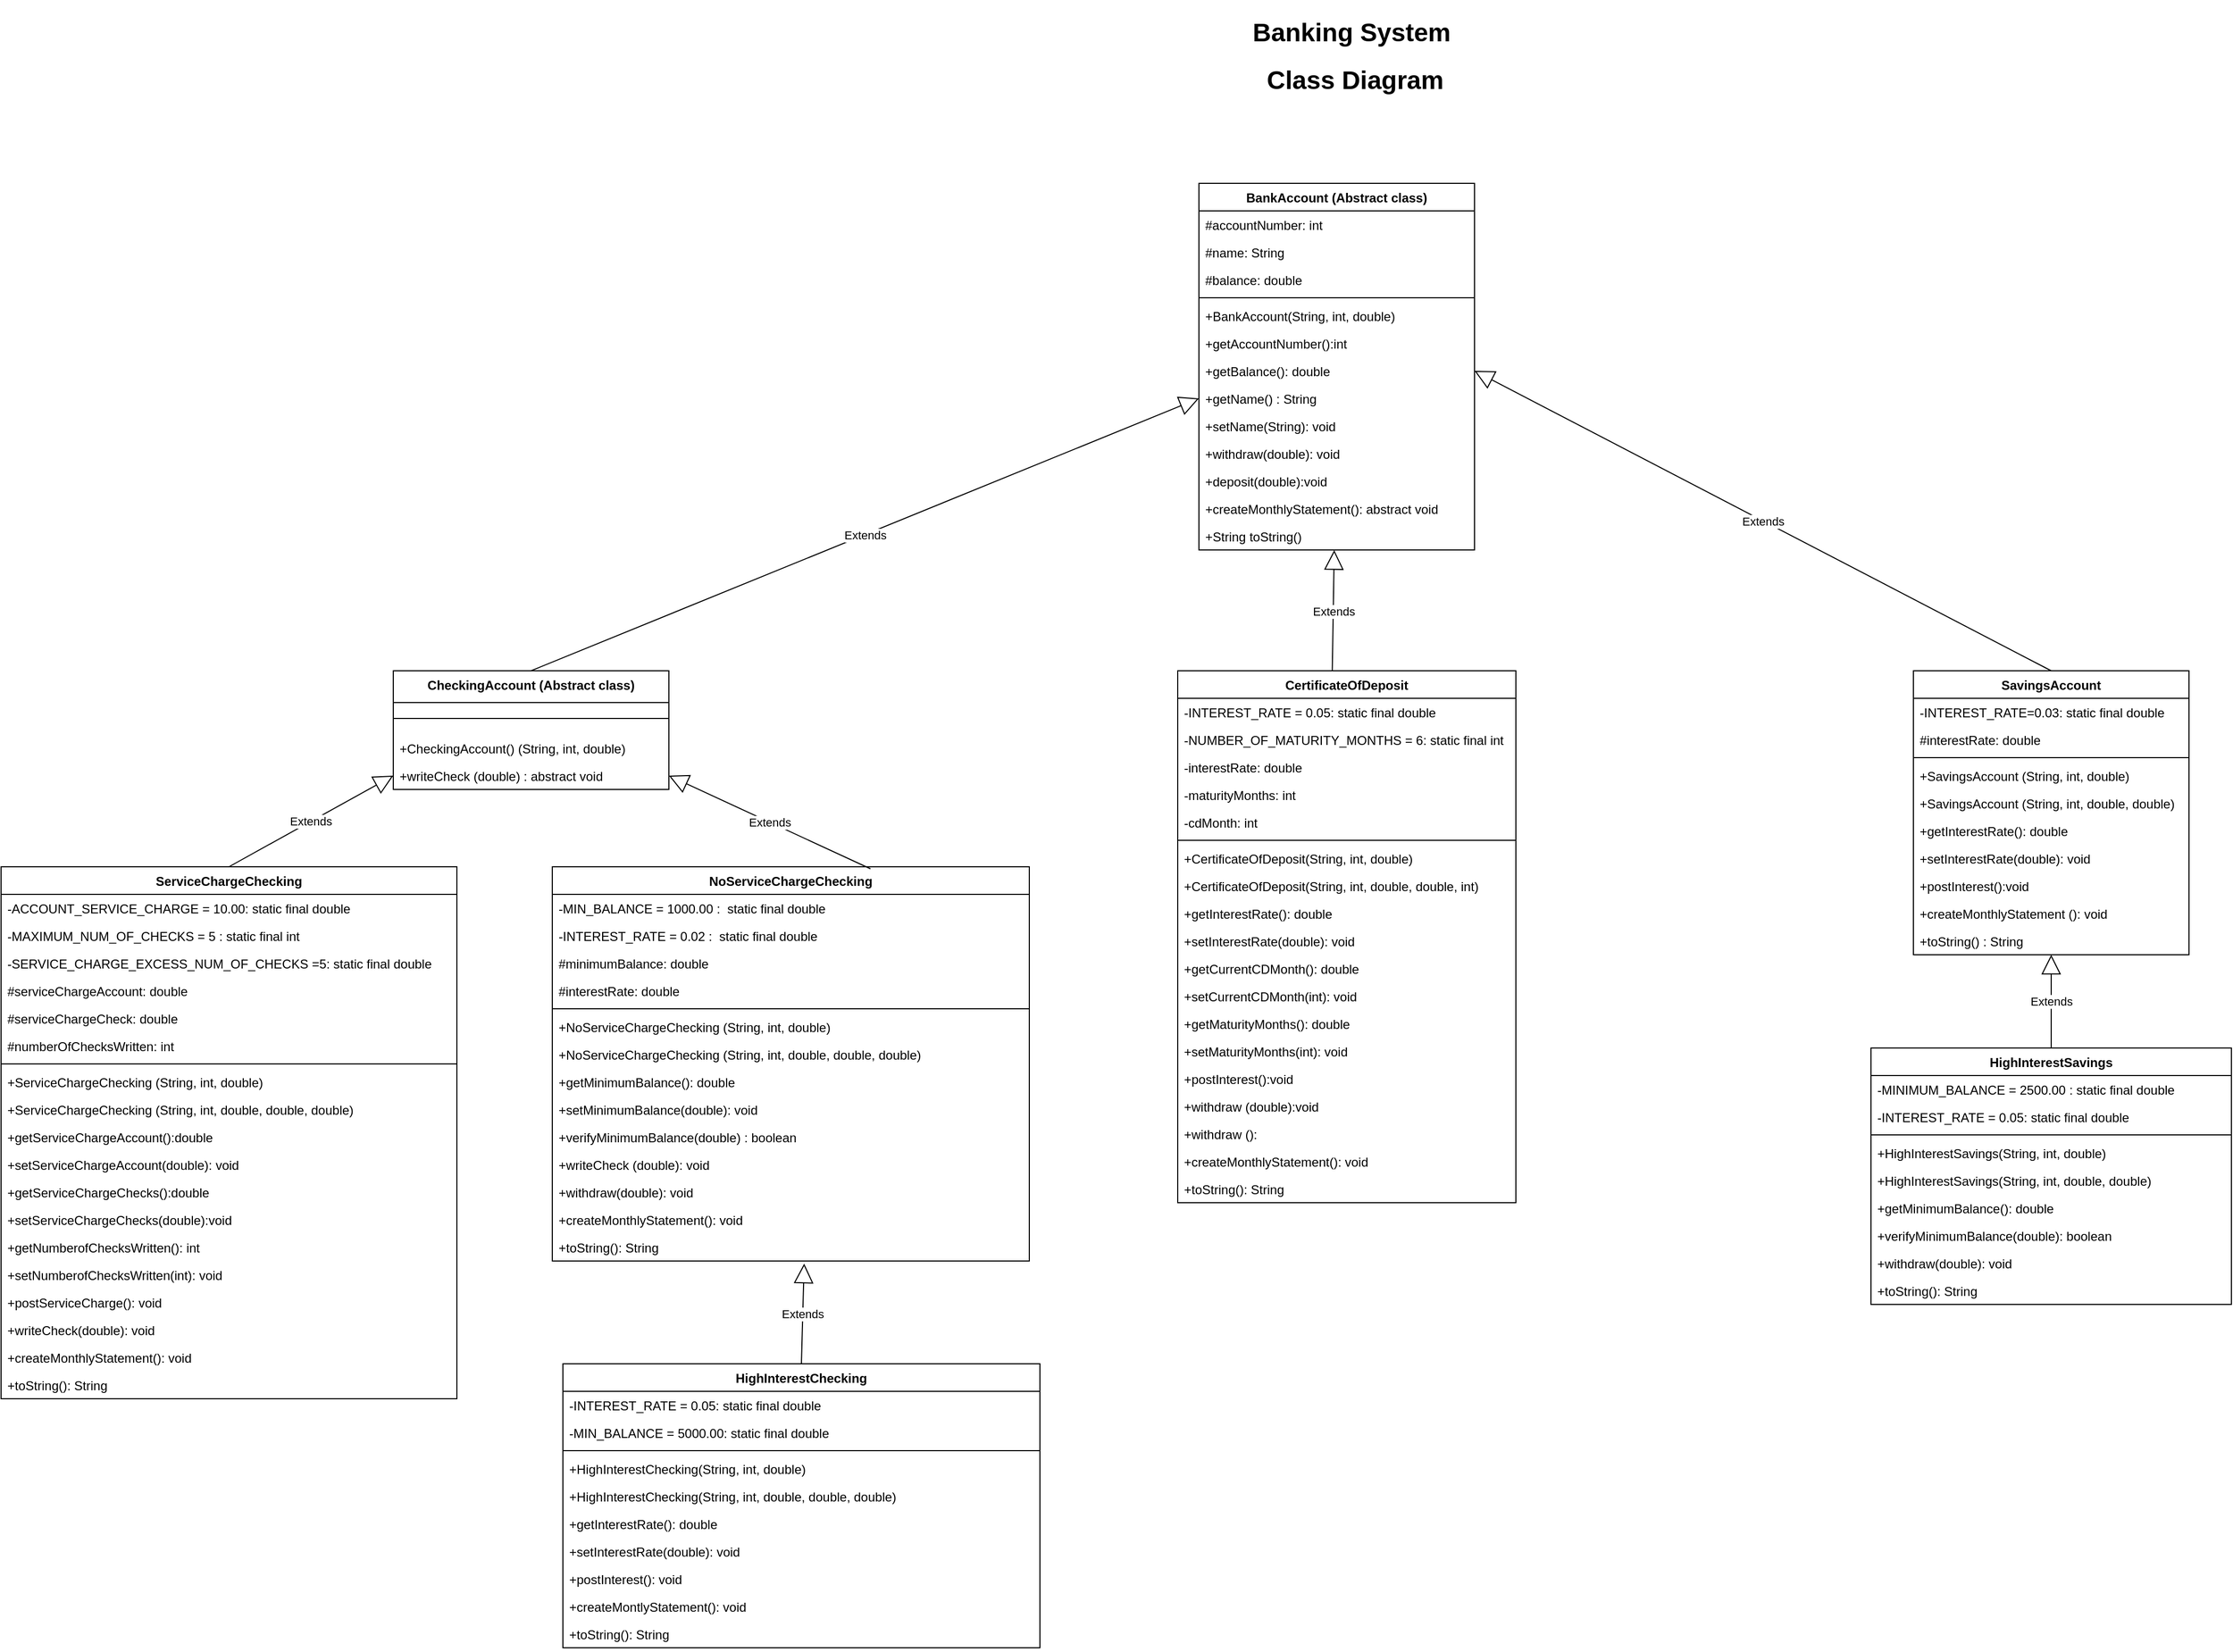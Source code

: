 <mxfile version="17.1.3" type="google"><diagram id="C5RBs43oDa-KdzZeNtuy" name="Page-1"><mxGraphModel dx="4929" dy="2224" grid="1" gridSize="10" guides="1" tooltips="1" connect="1" arrows="1" fold="1" page="1" pageScale="1" pageWidth="827" pageHeight="1169" math="0" shadow="0"><root><mxCell id="WIyWlLk6GJQsqaUBKTNV-0"/><mxCell id="WIyWlLk6GJQsqaUBKTNV-1" parent="WIyWlLk6GJQsqaUBKTNV-0"/><mxCell id="GYvK-O_ZDn1AuQb_9Aez-12" value="BankAccount (Abstract class)" style="swimlane;fontStyle=1;align=center;verticalAlign=top;childLayout=stackLayout;horizontal=1;startSize=26;horizontalStack=0;resizeParent=1;resizeParentMax=0;resizeLast=0;collapsible=1;marginBottom=0;" parent="WIyWlLk6GJQsqaUBKTNV-1" vertex="1"><mxGeometry x="-560" y="-850" width="260" height="346" as="geometry"/></mxCell><mxCell id="GYvK-O_ZDn1AuQb_9Aez-13" value="#accountNumber: int" style="text;strokeColor=none;fillColor=none;align=left;verticalAlign=top;spacingLeft=4;spacingRight=4;overflow=hidden;rotatable=0;points=[[0,0.5],[1,0.5]];portConstraint=eastwest;" parent="GYvK-O_ZDn1AuQb_9Aez-12" vertex="1"><mxGeometry y="26" width="260" height="26" as="geometry"/></mxCell><mxCell id="GYvK-O_ZDn1AuQb_9Aez-16" value="#name: String" style="text;strokeColor=none;fillColor=none;align=left;verticalAlign=top;spacingLeft=4;spacingRight=4;overflow=hidden;rotatable=0;points=[[0,0.5],[1,0.5]];portConstraint=eastwest;" parent="GYvK-O_ZDn1AuQb_9Aez-12" vertex="1"><mxGeometry y="52" width="260" height="26" as="geometry"/></mxCell><mxCell id="GYvK-O_ZDn1AuQb_9Aez-17" value="#balance: double" style="text;strokeColor=none;fillColor=none;align=left;verticalAlign=top;spacingLeft=4;spacingRight=4;overflow=hidden;rotatable=0;points=[[0,0.5],[1,0.5]];portConstraint=eastwest;" parent="GYvK-O_ZDn1AuQb_9Aez-12" vertex="1"><mxGeometry y="78" width="260" height="26" as="geometry"/></mxCell><mxCell id="GYvK-O_ZDn1AuQb_9Aez-14" value="" style="line;strokeWidth=1;fillColor=none;align=left;verticalAlign=middle;spacingTop=-1;spacingLeft=3;spacingRight=3;rotatable=0;labelPosition=right;points=[];portConstraint=eastwest;" parent="GYvK-O_ZDn1AuQb_9Aez-12" vertex="1"><mxGeometry y="104" width="260" height="8" as="geometry"/></mxCell><mxCell id="GYvK-O_ZDn1AuQb_9Aez-15" value="+BankAccount(String, int, double)" style="text;strokeColor=none;fillColor=none;align=left;verticalAlign=top;spacingLeft=4;spacingRight=4;overflow=hidden;rotatable=0;points=[[0,0.5],[1,0.5]];portConstraint=eastwest;" parent="GYvK-O_ZDn1AuQb_9Aez-12" vertex="1"><mxGeometry y="112" width="260" height="26" as="geometry"/></mxCell><mxCell id="GYvK-O_ZDn1AuQb_9Aez-18" value="+getAccountNumber():int" style="text;strokeColor=none;fillColor=none;align=left;verticalAlign=top;spacingLeft=4;spacingRight=4;overflow=hidden;rotatable=0;points=[[0,0.5],[1,0.5]];portConstraint=eastwest;" parent="GYvK-O_ZDn1AuQb_9Aez-12" vertex="1"><mxGeometry y="138" width="260" height="26" as="geometry"/></mxCell><mxCell id="GYvK-O_ZDn1AuQb_9Aez-19" value="+getBalance(): double" style="text;strokeColor=none;fillColor=none;align=left;verticalAlign=top;spacingLeft=4;spacingRight=4;overflow=hidden;rotatable=0;points=[[0,0.5],[1,0.5]];portConstraint=eastwest;" parent="GYvK-O_ZDn1AuQb_9Aez-12" vertex="1"><mxGeometry y="164" width="260" height="26" as="geometry"/></mxCell><mxCell id="GYvK-O_ZDn1AuQb_9Aez-20" value="+getName() : String" style="text;strokeColor=none;fillColor=none;align=left;verticalAlign=top;spacingLeft=4;spacingRight=4;overflow=hidden;rotatable=0;points=[[0,0.5],[1,0.5]];portConstraint=eastwest;" parent="GYvK-O_ZDn1AuQb_9Aez-12" vertex="1"><mxGeometry y="190" width="260" height="26" as="geometry"/></mxCell><mxCell id="GYvK-O_ZDn1AuQb_9Aez-21" value="+setName(String): void" style="text;strokeColor=none;fillColor=none;align=left;verticalAlign=top;spacingLeft=4;spacingRight=4;overflow=hidden;rotatable=0;points=[[0,0.5],[1,0.5]];portConstraint=eastwest;" parent="GYvK-O_ZDn1AuQb_9Aez-12" vertex="1"><mxGeometry y="216" width="260" height="26" as="geometry"/></mxCell><mxCell id="GYvK-O_ZDn1AuQb_9Aez-22" value="+withdraw(double): void    " style="text;strokeColor=none;fillColor=none;align=left;verticalAlign=top;spacingLeft=4;spacingRight=4;overflow=hidden;rotatable=0;points=[[0,0.5],[1,0.5]];portConstraint=eastwest;" parent="GYvK-O_ZDn1AuQb_9Aez-12" vertex="1"><mxGeometry y="242" width="260" height="26" as="geometry"/></mxCell><mxCell id="GYvK-O_ZDn1AuQb_9Aez-23" value="+deposit(double):void" style="text;strokeColor=none;fillColor=none;align=left;verticalAlign=top;spacingLeft=4;spacingRight=4;overflow=hidden;rotatable=0;points=[[0,0.5],[1,0.5]];portConstraint=eastwest;" parent="GYvK-O_ZDn1AuQb_9Aez-12" vertex="1"><mxGeometry y="268" width="260" height="26" as="geometry"/></mxCell><mxCell id="GYvK-O_ZDn1AuQb_9Aez-24" value="+createMonthlyStatement(): abstract void" style="text;strokeColor=none;fillColor=none;align=left;verticalAlign=top;spacingLeft=4;spacingRight=4;overflow=hidden;rotatable=0;points=[[0,0.5],[1,0.5]];portConstraint=eastwest;" parent="GYvK-O_ZDn1AuQb_9Aez-12" vertex="1"><mxGeometry y="294" width="260" height="26" as="geometry"/></mxCell><mxCell id="GYvK-O_ZDn1AuQb_9Aez-25" value="+String toString()" style="text;strokeColor=none;fillColor=none;align=left;verticalAlign=top;spacingLeft=4;spacingRight=4;overflow=hidden;rotatable=0;points=[[0,0.5],[1,0.5]];portConstraint=eastwest;" parent="GYvK-O_ZDn1AuQb_9Aez-12" vertex="1"><mxGeometry y="320" width="260" height="26" as="geometry"/></mxCell><mxCell id="GYvK-O_ZDn1AuQb_9Aez-26" value="CheckingAccount (Abstract class)" style="swimlane;fontStyle=1;align=center;verticalAlign=top;childLayout=stackLayout;horizontal=1;startSize=30;horizontalStack=0;resizeParent=1;resizeParentMax=0;resizeLast=0;collapsible=1;marginBottom=0;" parent="WIyWlLk6GJQsqaUBKTNV-1" vertex="1"><mxGeometry x="-1320" y="-390" width="260" height="112" as="geometry"/></mxCell><mxCell id="GYvK-O_ZDn1AuQb_9Aez-30" value="" style="line;strokeWidth=1;fillColor=none;align=left;verticalAlign=middle;spacingTop=-1;spacingLeft=3;spacingRight=3;rotatable=0;labelPosition=right;points=[];portConstraint=eastwest;" parent="GYvK-O_ZDn1AuQb_9Aez-26" vertex="1"><mxGeometry y="30" width="260" height="30" as="geometry"/></mxCell><mxCell id="GYvK-O_ZDn1AuQb_9Aez-31" value="+CheckingAccount() (String, int, double)" style="text;strokeColor=none;fillColor=none;align=left;verticalAlign=top;spacingLeft=4;spacingRight=4;overflow=hidden;rotatable=0;points=[[0,0.5],[1,0.5]];portConstraint=eastwest;" parent="GYvK-O_ZDn1AuQb_9Aez-26" vertex="1"><mxGeometry y="60" width="260" height="26" as="geometry"/></mxCell><mxCell id="GYvK-O_ZDn1AuQb_9Aez-32" value="+writeCheck (double) : abstract void" style="text;strokeColor=none;fillColor=none;align=left;verticalAlign=top;spacingLeft=4;spacingRight=4;overflow=hidden;rotatable=0;points=[[0,0.5],[1,0.5]];portConstraint=eastwest;" parent="GYvK-O_ZDn1AuQb_9Aez-26" vertex="1"><mxGeometry y="86" width="260" height="26" as="geometry"/></mxCell><mxCell id="GYvK-O_ZDn1AuQb_9Aez-41" value="CertificateOfDeposit" style="swimlane;fontStyle=1;align=center;verticalAlign=top;childLayout=stackLayout;horizontal=1;startSize=26;horizontalStack=0;resizeParent=1;resizeParentMax=0;resizeLast=0;collapsible=1;marginBottom=0;" parent="WIyWlLk6GJQsqaUBKTNV-1" vertex="1"><mxGeometry x="-580" y="-390" width="319" height="502" as="geometry"/></mxCell><mxCell id="GYvK-O_ZDn1AuQb_9Aez-42" value="-INTEREST_RATE = 0.05: static final double" style="text;strokeColor=none;fillColor=none;align=left;verticalAlign=top;spacingLeft=4;spacingRight=4;overflow=hidden;rotatable=0;points=[[0,0.5],[1,0.5]];portConstraint=eastwest;" parent="GYvK-O_ZDn1AuQb_9Aez-41" vertex="1"><mxGeometry y="26" width="319" height="26" as="geometry"/></mxCell><mxCell id="GYvK-O_ZDn1AuQb_9Aez-43" value="-NUMBER_OF_MATURITY_MONTHS = 6: static final int" style="text;strokeColor=none;fillColor=none;align=left;verticalAlign=top;spacingLeft=4;spacingRight=4;overflow=hidden;rotatable=0;points=[[0,0.5],[1,0.5]];portConstraint=eastwest;" parent="GYvK-O_ZDn1AuQb_9Aez-41" vertex="1"><mxGeometry y="52" width="319" height="26" as="geometry"/></mxCell><mxCell id="GYvK-O_ZDn1AuQb_9Aez-44" value="-interestRate: double" style="text;strokeColor=none;fillColor=none;align=left;verticalAlign=top;spacingLeft=4;spacingRight=4;overflow=hidden;rotatable=0;points=[[0,0.5],[1,0.5]];portConstraint=eastwest;" parent="GYvK-O_ZDn1AuQb_9Aez-41" vertex="1"><mxGeometry y="78" width="319" height="26" as="geometry"/></mxCell><mxCell id="GYvK-O_ZDn1AuQb_9Aez-141" value="-maturityMonths: int" style="text;strokeColor=none;fillColor=none;align=left;verticalAlign=top;spacingLeft=4;spacingRight=4;overflow=hidden;rotatable=0;points=[[0,0.5],[1,0.5]];portConstraint=eastwest;" parent="GYvK-O_ZDn1AuQb_9Aez-41" vertex="1"><mxGeometry y="104" width="319" height="26" as="geometry"/></mxCell><mxCell id="GYvK-O_ZDn1AuQb_9Aez-142" value="-cdMonth: int" style="text;strokeColor=none;fillColor=none;align=left;verticalAlign=top;spacingLeft=4;spacingRight=4;overflow=hidden;rotatable=0;points=[[0,0.5],[1,0.5]];portConstraint=eastwest;" parent="GYvK-O_ZDn1AuQb_9Aez-41" vertex="1"><mxGeometry y="130" width="319" height="26" as="geometry"/></mxCell><mxCell id="GYvK-O_ZDn1AuQb_9Aez-45" value="" style="line;strokeWidth=1;fillColor=none;align=left;verticalAlign=middle;spacingTop=-1;spacingLeft=3;spacingRight=3;rotatable=0;labelPosition=right;points=[];portConstraint=eastwest;" parent="GYvK-O_ZDn1AuQb_9Aez-41" vertex="1"><mxGeometry y="156" width="319" height="8" as="geometry"/></mxCell><mxCell id="GYvK-O_ZDn1AuQb_9Aez-46" value="+CertificateOfDeposit(String, int, double)" style="text;strokeColor=none;fillColor=none;align=left;verticalAlign=top;spacingLeft=4;spacingRight=4;overflow=hidden;rotatable=0;points=[[0,0.5],[1,0.5]];portConstraint=eastwest;" parent="GYvK-O_ZDn1AuQb_9Aez-41" vertex="1"><mxGeometry y="164" width="319" height="26" as="geometry"/></mxCell><mxCell id="GYvK-O_ZDn1AuQb_9Aez-143" value="+CertificateOfDeposit(String, int, double, double, int)" style="text;strokeColor=none;fillColor=none;align=left;verticalAlign=top;spacingLeft=4;spacingRight=4;overflow=hidden;rotatable=0;points=[[0,0.5],[1,0.5]];portConstraint=eastwest;" parent="GYvK-O_ZDn1AuQb_9Aez-41" vertex="1"><mxGeometry y="190" width="319" height="26" as="geometry"/></mxCell><mxCell id="GYvK-O_ZDn1AuQb_9Aez-47" value="+getInterestRate(): double" style="text;strokeColor=none;fillColor=none;align=left;verticalAlign=top;spacingLeft=4;spacingRight=4;overflow=hidden;rotatable=0;points=[[0,0.5],[1,0.5]];portConstraint=eastwest;" parent="GYvK-O_ZDn1AuQb_9Aez-41" vertex="1"><mxGeometry y="216" width="319" height="26" as="geometry"/></mxCell><mxCell id="GYvK-O_ZDn1AuQb_9Aez-48" value="+setInterestRate(double): void" style="text;strokeColor=none;fillColor=none;align=left;verticalAlign=top;spacingLeft=4;spacingRight=4;overflow=hidden;rotatable=0;points=[[0,0.5],[1,0.5]];portConstraint=eastwest;" parent="GYvK-O_ZDn1AuQb_9Aez-41" vertex="1"><mxGeometry y="242" width="319" height="26" as="geometry"/></mxCell><mxCell id="GYvK-O_ZDn1AuQb_9Aez-49" value="+getCurrentCDMonth(): double" style="text;strokeColor=none;fillColor=none;align=left;verticalAlign=top;spacingLeft=4;spacingRight=4;overflow=hidden;rotatable=0;points=[[0,0.5],[1,0.5]];portConstraint=eastwest;" parent="GYvK-O_ZDn1AuQb_9Aez-41" vertex="1"><mxGeometry y="268" width="319" height="26" as="geometry"/></mxCell><mxCell id="GYvK-O_ZDn1AuQb_9Aez-50" value="+setCurrentCDMonth(int): void" style="text;strokeColor=none;fillColor=none;align=left;verticalAlign=top;spacingLeft=4;spacingRight=4;overflow=hidden;rotatable=0;points=[[0,0.5],[1,0.5]];portConstraint=eastwest;" parent="GYvK-O_ZDn1AuQb_9Aez-41" vertex="1"><mxGeometry y="294" width="319" height="26" as="geometry"/></mxCell><mxCell id="GYvK-O_ZDn1AuQb_9Aez-51" value="+getMaturityMonths(): double" style="text;strokeColor=none;fillColor=none;align=left;verticalAlign=top;spacingLeft=4;spacingRight=4;overflow=hidden;rotatable=0;points=[[0,0.5],[1,0.5]];portConstraint=eastwest;" parent="GYvK-O_ZDn1AuQb_9Aez-41" vertex="1"><mxGeometry y="320" width="319" height="26" as="geometry"/></mxCell><mxCell id="GYvK-O_ZDn1AuQb_9Aez-52" value="+setMaturityMonths(int): void" style="text;strokeColor=none;fillColor=none;align=left;verticalAlign=top;spacingLeft=4;spacingRight=4;overflow=hidden;rotatable=0;points=[[0,0.5],[1,0.5]];portConstraint=eastwest;" parent="GYvK-O_ZDn1AuQb_9Aez-41" vertex="1"><mxGeometry y="346" width="319" height="26" as="geometry"/></mxCell><mxCell id="GYvK-O_ZDn1AuQb_9Aez-53" value="+postInterest():void" style="text;strokeColor=none;fillColor=none;align=left;verticalAlign=top;spacingLeft=4;spacingRight=4;overflow=hidden;rotatable=0;points=[[0,0.5],[1,0.5]];portConstraint=eastwest;" parent="GYvK-O_ZDn1AuQb_9Aez-41" vertex="1"><mxGeometry y="372" width="319" height="26" as="geometry"/></mxCell><mxCell id="GYvK-O_ZDn1AuQb_9Aez-54" value="+withdraw (double):void" style="text;strokeColor=none;fillColor=none;align=left;verticalAlign=top;spacingLeft=4;spacingRight=4;overflow=hidden;rotatable=0;points=[[0,0.5],[1,0.5]];portConstraint=eastwest;" parent="GYvK-O_ZDn1AuQb_9Aez-41" vertex="1"><mxGeometry y="398" width="319" height="26" as="geometry"/></mxCell><mxCell id="GYvK-O_ZDn1AuQb_9Aez-144" value="+withdraw ():    " style="text;strokeColor=none;fillColor=none;align=left;verticalAlign=top;spacingLeft=4;spacingRight=4;overflow=hidden;rotatable=0;points=[[0,0.5],[1,0.5]];portConstraint=eastwest;" parent="GYvK-O_ZDn1AuQb_9Aez-41" vertex="1"><mxGeometry y="424" width="319" height="26" as="geometry"/></mxCell><mxCell id="GYvK-O_ZDn1AuQb_9Aez-145" value="+createMonthlyStatement(): void" style="text;strokeColor=none;fillColor=none;align=left;verticalAlign=top;spacingLeft=4;spacingRight=4;overflow=hidden;rotatable=0;points=[[0,0.5],[1,0.5]];portConstraint=eastwest;" parent="GYvK-O_ZDn1AuQb_9Aez-41" vertex="1"><mxGeometry y="450" width="319" height="26" as="geometry"/></mxCell><mxCell id="GYvK-O_ZDn1AuQb_9Aez-146" value="+toString(): String" style="text;strokeColor=none;fillColor=none;align=left;verticalAlign=top;spacingLeft=4;spacingRight=4;overflow=hidden;rotatable=0;points=[[0,0.5],[1,0.5]];portConstraint=eastwest;" parent="GYvK-O_ZDn1AuQb_9Aez-41" vertex="1"><mxGeometry y="476" width="319" height="26" as="geometry"/></mxCell><mxCell id="GYvK-O_ZDn1AuQb_9Aez-57" value="SavingsAccount" style="swimlane;fontStyle=1;align=center;verticalAlign=top;childLayout=stackLayout;horizontal=1;startSize=26;horizontalStack=0;resizeParent=1;resizeParentMax=0;resizeLast=0;collapsible=1;marginBottom=0;" parent="WIyWlLk6GJQsqaUBKTNV-1" vertex="1"><mxGeometry x="114" y="-390" width="260" height="268" as="geometry"/></mxCell><mxCell id="GYvK-O_ZDn1AuQb_9Aez-58" value="-INTEREST_RATE=0.03: static final double" style="text;strokeColor=none;fillColor=none;align=left;verticalAlign=top;spacingLeft=4;spacingRight=4;overflow=hidden;rotatable=0;points=[[0,0.5],[1,0.5]];portConstraint=eastwest;" parent="GYvK-O_ZDn1AuQb_9Aez-57" vertex="1"><mxGeometry y="26" width="260" height="26" as="geometry"/></mxCell><mxCell id="GYvK-O_ZDn1AuQb_9Aez-59" value="#interestRate: double" style="text;strokeColor=none;fillColor=none;align=left;verticalAlign=top;spacingLeft=4;spacingRight=4;overflow=hidden;rotatable=0;points=[[0,0.5],[1,0.5]];portConstraint=eastwest;" parent="GYvK-O_ZDn1AuQb_9Aez-57" vertex="1"><mxGeometry y="52" width="260" height="26" as="geometry"/></mxCell><mxCell id="GYvK-O_ZDn1AuQb_9Aez-61" value="" style="line;strokeWidth=1;fillColor=none;align=left;verticalAlign=middle;spacingTop=-1;spacingLeft=3;spacingRight=3;rotatable=0;labelPosition=right;points=[];portConstraint=eastwest;" parent="GYvK-O_ZDn1AuQb_9Aez-57" vertex="1"><mxGeometry y="78" width="260" height="8" as="geometry"/></mxCell><mxCell id="GYvK-O_ZDn1AuQb_9Aez-62" value="+SavingsAccount (String, int, double)" style="text;strokeColor=none;fillColor=none;align=left;verticalAlign=top;spacingLeft=4;spacingRight=4;overflow=hidden;rotatable=0;points=[[0,0.5],[1,0.5]];portConstraint=eastwest;" parent="GYvK-O_ZDn1AuQb_9Aez-57" vertex="1"><mxGeometry y="86" width="260" height="26" as="geometry"/></mxCell><mxCell id="GYvK-O_ZDn1AuQb_9Aez-130" value="+SavingsAccount (String, int, double, double)" style="text;strokeColor=none;fillColor=none;align=left;verticalAlign=top;spacingLeft=4;spacingRight=4;overflow=hidden;rotatable=0;points=[[0,0.5],[1,0.5]];portConstraint=eastwest;" parent="GYvK-O_ZDn1AuQb_9Aez-57" vertex="1"><mxGeometry y="112" width="260" height="26" as="geometry"/></mxCell><mxCell id="GYvK-O_ZDn1AuQb_9Aez-63" value="+getInterestRate(): double" style="text;strokeColor=none;fillColor=none;align=left;verticalAlign=top;spacingLeft=4;spacingRight=4;overflow=hidden;rotatable=0;points=[[0,0.5],[1,0.5]];portConstraint=eastwest;" parent="GYvK-O_ZDn1AuQb_9Aez-57" vertex="1"><mxGeometry y="138" width="260" height="26" as="geometry"/></mxCell><mxCell id="GYvK-O_ZDn1AuQb_9Aez-64" value="+setInterestRate(double): void" style="text;strokeColor=none;fillColor=none;align=left;verticalAlign=top;spacingLeft=4;spacingRight=4;overflow=hidden;rotatable=0;points=[[0,0.5],[1,0.5]];portConstraint=eastwest;" parent="GYvK-O_ZDn1AuQb_9Aez-57" vertex="1"><mxGeometry y="164" width="260" height="26" as="geometry"/></mxCell><mxCell id="GYvK-O_ZDn1AuQb_9Aez-65" value="+postInterest():void" style="text;strokeColor=none;fillColor=none;align=left;verticalAlign=top;spacingLeft=4;spacingRight=4;overflow=hidden;rotatable=0;points=[[0,0.5],[1,0.5]];portConstraint=eastwest;" parent="GYvK-O_ZDn1AuQb_9Aez-57" vertex="1"><mxGeometry y="190" width="260" height="26" as="geometry"/></mxCell><mxCell id="GYvK-O_ZDn1AuQb_9Aez-66" value="+createMonthlyStatement (): void" style="text;strokeColor=none;fillColor=none;align=left;verticalAlign=top;spacingLeft=4;spacingRight=4;overflow=hidden;rotatable=0;points=[[0,0.5],[1,0.5]];portConstraint=eastwest;" parent="GYvK-O_ZDn1AuQb_9Aez-57" vertex="1"><mxGeometry y="216" width="260" height="26" as="geometry"/></mxCell><mxCell id="GYvK-O_ZDn1AuQb_9Aez-67" value="+toString() : String" style="text;strokeColor=none;fillColor=none;align=left;verticalAlign=top;spacingLeft=4;spacingRight=4;overflow=hidden;rotatable=0;points=[[0,0.5],[1,0.5]];portConstraint=eastwest;" parent="GYvK-O_ZDn1AuQb_9Aez-57" vertex="1"><mxGeometry y="242" width="260" height="26" as="geometry"/></mxCell><mxCell id="GYvK-O_ZDn1AuQb_9Aez-73" value="ServiceChargeChecking" style="swimlane;fontStyle=1;align=center;verticalAlign=top;childLayout=stackLayout;horizontal=1;startSize=26;horizontalStack=0;resizeParent=1;resizeParentMax=0;resizeLast=0;collapsible=1;marginBottom=0;" parent="WIyWlLk6GJQsqaUBKTNV-1" vertex="1"><mxGeometry x="-1690" y="-205" width="430" height="502" as="geometry"/></mxCell><mxCell id="GYvK-O_ZDn1AuQb_9Aez-74" value="-ACCOUNT_SERVICE_CHARGE = 10.00: static final double" style="text;strokeColor=none;fillColor=none;align=left;verticalAlign=top;spacingLeft=4;spacingRight=4;overflow=hidden;rotatable=0;points=[[0,0.5],[1,0.5]];portConstraint=eastwest;" parent="GYvK-O_ZDn1AuQb_9Aez-73" vertex="1"><mxGeometry y="26" width="430" height="26" as="geometry"/></mxCell><mxCell id="GYvK-O_ZDn1AuQb_9Aez-77" value="-MAXIMUM_NUM_OF_CHECKS = 5 : static final int" style="text;strokeColor=none;fillColor=none;align=left;verticalAlign=top;spacingLeft=4;spacingRight=4;overflow=hidden;rotatable=0;points=[[0,0.5],[1,0.5]];portConstraint=eastwest;" parent="GYvK-O_ZDn1AuQb_9Aez-73" vertex="1"><mxGeometry y="52" width="430" height="26" as="geometry"/></mxCell><mxCell id="GYvK-O_ZDn1AuQb_9Aez-78" value="-SERVICE_CHARGE_EXCESS_NUM_OF_CHECKS =5: static final double" style="text;strokeColor=none;fillColor=none;align=left;verticalAlign=top;spacingLeft=4;spacingRight=4;overflow=hidden;rotatable=0;points=[[0,0.5],[1,0.5]];portConstraint=eastwest;" parent="GYvK-O_ZDn1AuQb_9Aez-73" vertex="1"><mxGeometry y="78" width="430" height="26" as="geometry"/></mxCell><mxCell id="GYvK-O_ZDn1AuQb_9Aez-79" value="#serviceChargeAccount: double" style="text;strokeColor=none;fillColor=none;align=left;verticalAlign=top;spacingLeft=4;spacingRight=4;overflow=hidden;rotatable=0;points=[[0,0.5],[1,0.5]];portConstraint=eastwest;" parent="GYvK-O_ZDn1AuQb_9Aez-73" vertex="1"><mxGeometry y="104" width="430" height="26" as="geometry"/></mxCell><mxCell id="GYvK-O_ZDn1AuQb_9Aez-80" value="#serviceChargeCheck: double" style="text;strokeColor=none;fillColor=none;align=left;verticalAlign=top;spacingLeft=4;spacingRight=4;overflow=hidden;rotatable=0;points=[[0,0.5],[1,0.5]];portConstraint=eastwest;" parent="GYvK-O_ZDn1AuQb_9Aez-73" vertex="1"><mxGeometry y="130" width="430" height="26" as="geometry"/></mxCell><mxCell id="GYvK-O_ZDn1AuQb_9Aez-81" value="#numberOfChecksWritten: int" style="text;strokeColor=none;fillColor=none;align=left;verticalAlign=top;spacingLeft=4;spacingRight=4;overflow=hidden;rotatable=0;points=[[0,0.5],[1,0.5]];portConstraint=eastwest;" parent="GYvK-O_ZDn1AuQb_9Aez-73" vertex="1"><mxGeometry y="156" width="430" height="26" as="geometry"/></mxCell><mxCell id="GYvK-O_ZDn1AuQb_9Aez-75" value="" style="line;strokeWidth=1;fillColor=none;align=left;verticalAlign=middle;spacingTop=-1;spacingLeft=3;spacingRight=3;rotatable=0;labelPosition=right;points=[];portConstraint=eastwest;" parent="GYvK-O_ZDn1AuQb_9Aez-73" vertex="1"><mxGeometry y="182" width="430" height="8" as="geometry"/></mxCell><mxCell id="GYvK-O_ZDn1AuQb_9Aez-76" value="+ServiceChargeChecking (String, int, double)" style="text;strokeColor=none;fillColor=none;align=left;verticalAlign=top;spacingLeft=4;spacingRight=4;overflow=hidden;rotatable=0;points=[[0,0.5],[1,0.5]];portConstraint=eastwest;" parent="GYvK-O_ZDn1AuQb_9Aez-73" vertex="1"><mxGeometry y="190" width="430" height="26" as="geometry"/></mxCell><mxCell id="GYvK-O_ZDn1AuQb_9Aez-83" value="+ServiceChargeChecking (String, int, double, double, double)" style="text;strokeColor=none;fillColor=none;align=left;verticalAlign=top;spacingLeft=4;spacingRight=4;overflow=hidden;rotatable=0;points=[[0,0.5],[1,0.5]];portConstraint=eastwest;" parent="GYvK-O_ZDn1AuQb_9Aez-73" vertex="1"><mxGeometry y="216" width="430" height="26" as="geometry"/></mxCell><mxCell id="GYvK-O_ZDn1AuQb_9Aez-84" value="+getServiceChargeAccount():double" style="text;strokeColor=none;fillColor=none;align=left;verticalAlign=top;spacingLeft=4;spacingRight=4;overflow=hidden;rotatable=0;points=[[0,0.5],[1,0.5]];portConstraint=eastwest;" parent="GYvK-O_ZDn1AuQb_9Aez-73" vertex="1"><mxGeometry y="242" width="430" height="26" as="geometry"/></mxCell><mxCell id="GYvK-O_ZDn1AuQb_9Aez-85" value="+setServiceChargeAccount(double): void" style="text;strokeColor=none;fillColor=none;align=left;verticalAlign=top;spacingLeft=4;spacingRight=4;overflow=hidden;rotatable=0;points=[[0,0.5],[1,0.5]];portConstraint=eastwest;" parent="GYvK-O_ZDn1AuQb_9Aez-73" vertex="1"><mxGeometry y="268" width="430" height="26" as="geometry"/></mxCell><mxCell id="GYvK-O_ZDn1AuQb_9Aez-86" value="+getServiceChargeChecks():double" style="text;strokeColor=none;fillColor=none;align=left;verticalAlign=top;spacingLeft=4;spacingRight=4;overflow=hidden;rotatable=0;points=[[0,0.5],[1,0.5]];portConstraint=eastwest;" parent="GYvK-O_ZDn1AuQb_9Aez-73" vertex="1"><mxGeometry y="294" width="430" height="26" as="geometry"/></mxCell><mxCell id="GYvK-O_ZDn1AuQb_9Aez-87" value="+setServiceChargeChecks(double):void" style="text;strokeColor=none;fillColor=none;align=left;verticalAlign=top;spacingLeft=4;spacingRight=4;overflow=hidden;rotatable=0;points=[[0,0.5],[1,0.5]];portConstraint=eastwest;" parent="GYvK-O_ZDn1AuQb_9Aez-73" vertex="1"><mxGeometry y="320" width="430" height="26" as="geometry"/></mxCell><mxCell id="GYvK-O_ZDn1AuQb_9Aez-88" value="+getNumberofChecksWritten(): int" style="text;strokeColor=none;fillColor=none;align=left;verticalAlign=top;spacingLeft=4;spacingRight=4;overflow=hidden;rotatable=0;points=[[0,0.5],[1,0.5]];portConstraint=eastwest;" parent="GYvK-O_ZDn1AuQb_9Aez-73" vertex="1"><mxGeometry y="346" width="430" height="26" as="geometry"/></mxCell><mxCell id="GYvK-O_ZDn1AuQb_9Aez-89" value="+setNumberofChecksWritten(int): void " style="text;strokeColor=none;fillColor=none;align=left;verticalAlign=top;spacingLeft=4;spacingRight=4;overflow=hidden;rotatable=0;points=[[0,0.5],[1,0.5]];portConstraint=eastwest;" parent="GYvK-O_ZDn1AuQb_9Aez-73" vertex="1"><mxGeometry y="372" width="430" height="26" as="geometry"/></mxCell><mxCell id="GYvK-O_ZDn1AuQb_9Aez-90" value="+postServiceCharge(): void" style="text;strokeColor=none;fillColor=none;align=left;verticalAlign=top;spacingLeft=4;spacingRight=4;overflow=hidden;rotatable=0;points=[[0,0.5],[1,0.5]];portConstraint=eastwest;" parent="GYvK-O_ZDn1AuQb_9Aez-73" vertex="1"><mxGeometry y="398" width="430" height="26" as="geometry"/></mxCell><mxCell id="GYvK-O_ZDn1AuQb_9Aez-91" value="+writeCheck(double): void" style="text;strokeColor=none;fillColor=none;align=left;verticalAlign=top;spacingLeft=4;spacingRight=4;overflow=hidden;rotatable=0;points=[[0,0.5],[1,0.5]];portConstraint=eastwest;" parent="GYvK-O_ZDn1AuQb_9Aez-73" vertex="1"><mxGeometry y="424" width="430" height="26" as="geometry"/></mxCell><mxCell id="GYvK-O_ZDn1AuQb_9Aez-92" value="+createMonthlyStatement(): void" style="text;strokeColor=none;fillColor=none;align=left;verticalAlign=top;spacingLeft=4;spacingRight=4;overflow=hidden;rotatable=0;points=[[0,0.5],[1,0.5]];portConstraint=eastwest;" parent="GYvK-O_ZDn1AuQb_9Aez-73" vertex="1"><mxGeometry y="450" width="430" height="26" as="geometry"/></mxCell><mxCell id="GYvK-O_ZDn1AuQb_9Aez-93" value="+toString(): String" style="text;strokeColor=none;fillColor=none;align=left;verticalAlign=top;spacingLeft=4;spacingRight=4;overflow=hidden;rotatable=0;points=[[0,0.5],[1,0.5]];portConstraint=eastwest;" parent="GYvK-O_ZDn1AuQb_9Aez-73" vertex="1"><mxGeometry y="476" width="430" height="26" as="geometry"/></mxCell><mxCell id="GYvK-O_ZDn1AuQb_9Aez-94" value="NoServiceChargeChecking" style="swimlane;fontStyle=1;align=center;verticalAlign=top;childLayout=stackLayout;horizontal=1;startSize=26;horizontalStack=0;resizeParent=1;resizeParentMax=0;resizeLast=0;collapsible=1;marginBottom=0;" parent="WIyWlLk6GJQsqaUBKTNV-1" vertex="1"><mxGeometry x="-1170" y="-205" width="450" height="372" as="geometry"/></mxCell><mxCell id="GYvK-O_ZDn1AuQb_9Aez-95" value="-MIN_BALANCE = 1000.00 :  static final double" style="text;strokeColor=none;fillColor=none;align=left;verticalAlign=top;spacingLeft=4;spacingRight=4;overflow=hidden;rotatable=0;points=[[0,0.5],[1,0.5]];portConstraint=eastwest;" parent="GYvK-O_ZDn1AuQb_9Aez-94" vertex="1"><mxGeometry y="26" width="450" height="26" as="geometry"/></mxCell><mxCell id="GYvK-O_ZDn1AuQb_9Aez-99" value="-INTEREST_RATE = 0.02 :  static final double" style="text;strokeColor=none;fillColor=none;align=left;verticalAlign=top;spacingLeft=4;spacingRight=4;overflow=hidden;rotatable=0;points=[[0,0.5],[1,0.5]];portConstraint=eastwest;" parent="GYvK-O_ZDn1AuQb_9Aez-94" vertex="1"><mxGeometry y="52" width="450" height="26" as="geometry"/></mxCell><mxCell id="GYvK-O_ZDn1AuQb_9Aez-100" value="#minimumBalance: double" style="text;strokeColor=none;fillColor=none;align=left;verticalAlign=top;spacingLeft=4;spacingRight=4;overflow=hidden;rotatable=0;points=[[0,0.5],[1,0.5]];portConstraint=eastwest;" parent="GYvK-O_ZDn1AuQb_9Aez-94" vertex="1"><mxGeometry y="78" width="450" height="26" as="geometry"/></mxCell><mxCell id="GYvK-O_ZDn1AuQb_9Aez-101" value="#interestRate: double" style="text;strokeColor=none;fillColor=none;align=left;verticalAlign=top;spacingLeft=4;spacingRight=4;overflow=hidden;rotatable=0;points=[[0,0.5],[1,0.5]];portConstraint=eastwest;" parent="GYvK-O_ZDn1AuQb_9Aez-94" vertex="1"><mxGeometry y="104" width="450" height="26" as="geometry"/></mxCell><mxCell id="GYvK-O_ZDn1AuQb_9Aez-96" value="" style="line;strokeWidth=1;fillColor=none;align=left;verticalAlign=middle;spacingTop=-1;spacingLeft=3;spacingRight=3;rotatable=0;labelPosition=right;points=[];portConstraint=eastwest;" parent="GYvK-O_ZDn1AuQb_9Aez-94" vertex="1"><mxGeometry y="130" width="450" height="8" as="geometry"/></mxCell><mxCell id="GYvK-O_ZDn1AuQb_9Aez-97" value="+NoServiceChargeChecking (String, int, double)" style="text;strokeColor=none;fillColor=none;align=left;verticalAlign=top;spacingLeft=4;spacingRight=4;overflow=hidden;rotatable=0;points=[[0,0.5],[1,0.5]];portConstraint=eastwest;" parent="GYvK-O_ZDn1AuQb_9Aez-94" vertex="1"><mxGeometry y="138" width="450" height="26" as="geometry"/></mxCell><mxCell id="GYvK-O_ZDn1AuQb_9Aez-102" value="+NoServiceChargeChecking (String, int, double, double, double)" style="text;strokeColor=none;fillColor=none;align=left;verticalAlign=top;spacingLeft=4;spacingRight=4;overflow=hidden;rotatable=0;points=[[0,0.5],[1,0.5]];portConstraint=eastwest;" parent="GYvK-O_ZDn1AuQb_9Aez-94" vertex="1"><mxGeometry y="164" width="450" height="26" as="geometry"/></mxCell><mxCell id="GYvK-O_ZDn1AuQb_9Aez-103" value="+getMinimumBalance(): double" style="text;strokeColor=none;fillColor=none;align=left;verticalAlign=top;spacingLeft=4;spacingRight=4;overflow=hidden;rotatable=0;points=[[0,0.5],[1,0.5]];portConstraint=eastwest;" parent="GYvK-O_ZDn1AuQb_9Aez-94" vertex="1"><mxGeometry y="190" width="450" height="26" as="geometry"/></mxCell><mxCell id="GYvK-O_ZDn1AuQb_9Aez-104" value="+setMinimumBalance(double): void" style="text;strokeColor=none;fillColor=none;align=left;verticalAlign=top;spacingLeft=4;spacingRight=4;overflow=hidden;rotatable=0;points=[[0,0.5],[1,0.5]];portConstraint=eastwest;" parent="GYvK-O_ZDn1AuQb_9Aez-94" vertex="1"><mxGeometry y="216" width="450" height="26" as="geometry"/></mxCell><mxCell id="GYvK-O_ZDn1AuQb_9Aez-105" value="+verifyMinimumBalance(double) : boolean" style="text;strokeColor=none;fillColor=none;align=left;verticalAlign=top;spacingLeft=4;spacingRight=4;overflow=hidden;rotatable=0;points=[[0,0.5],[1,0.5]];portConstraint=eastwest;" parent="GYvK-O_ZDn1AuQb_9Aez-94" vertex="1"><mxGeometry y="242" width="450" height="26" as="geometry"/></mxCell><mxCell id="GYvK-O_ZDn1AuQb_9Aez-106" value="+writeCheck (double): void" style="text;strokeColor=none;fillColor=none;align=left;verticalAlign=top;spacingLeft=4;spacingRight=4;overflow=hidden;rotatable=0;points=[[0,0.5],[1,0.5]];portConstraint=eastwest;" parent="GYvK-O_ZDn1AuQb_9Aez-94" vertex="1"><mxGeometry y="268" width="450" height="26" as="geometry"/></mxCell><mxCell id="GYvK-O_ZDn1AuQb_9Aez-107" value="+withdraw(double): void" style="text;strokeColor=none;fillColor=none;align=left;verticalAlign=top;spacingLeft=4;spacingRight=4;overflow=hidden;rotatable=0;points=[[0,0.5],[1,0.5]];portConstraint=eastwest;" parent="GYvK-O_ZDn1AuQb_9Aez-94" vertex="1"><mxGeometry y="294" width="450" height="26" as="geometry"/></mxCell><mxCell id="GYvK-O_ZDn1AuQb_9Aez-108" value="+createMonthlyStatement(): void" style="text;strokeColor=none;fillColor=none;align=left;verticalAlign=top;spacingLeft=4;spacingRight=4;overflow=hidden;rotatable=0;points=[[0,0.5],[1,0.5]];portConstraint=eastwest;" parent="GYvK-O_ZDn1AuQb_9Aez-94" vertex="1"><mxGeometry y="320" width="450" height="26" as="geometry"/></mxCell><mxCell id="GYvK-O_ZDn1AuQb_9Aez-109" value="+toString(): String" style="text;strokeColor=none;fillColor=none;align=left;verticalAlign=top;spacingLeft=4;spacingRight=4;overflow=hidden;rotatable=0;points=[[0,0.5],[1,0.5]];portConstraint=eastwest;" parent="GYvK-O_ZDn1AuQb_9Aez-94" vertex="1"><mxGeometry y="346" width="450" height="26" as="geometry"/></mxCell><mxCell id="GYvK-O_ZDn1AuQb_9Aez-111" value="HighInterestChecking" style="swimlane;fontStyle=1;align=center;verticalAlign=top;childLayout=stackLayout;horizontal=1;startSize=26;horizontalStack=0;resizeParent=1;resizeParentMax=0;resizeLast=0;collapsible=1;marginBottom=0;" parent="WIyWlLk6GJQsqaUBKTNV-1" vertex="1"><mxGeometry x="-1160" y="264" width="450" height="268" as="geometry"/></mxCell><mxCell id="GYvK-O_ZDn1AuQb_9Aez-112" value="-INTEREST_RATE = 0.05: static final double" style="text;strokeColor=none;fillColor=none;align=left;verticalAlign=top;spacingLeft=4;spacingRight=4;overflow=hidden;rotatable=0;points=[[0,0.5],[1,0.5]];portConstraint=eastwest;" parent="GYvK-O_ZDn1AuQb_9Aez-111" vertex="1"><mxGeometry y="26" width="450" height="26" as="geometry"/></mxCell><mxCell id="GYvK-O_ZDn1AuQb_9Aez-115" value="-MIN_BALANCE = 5000.00: static final double" style="text;strokeColor=none;fillColor=none;align=left;verticalAlign=top;spacingLeft=4;spacingRight=4;overflow=hidden;rotatable=0;points=[[0,0.5],[1,0.5]];portConstraint=eastwest;" parent="GYvK-O_ZDn1AuQb_9Aez-111" vertex="1"><mxGeometry y="52" width="450" height="26" as="geometry"/></mxCell><mxCell id="GYvK-O_ZDn1AuQb_9Aez-113" value="" style="line;strokeWidth=1;fillColor=none;align=left;verticalAlign=middle;spacingTop=-1;spacingLeft=3;spacingRight=3;rotatable=0;labelPosition=right;points=[];portConstraint=eastwest;" parent="GYvK-O_ZDn1AuQb_9Aez-111" vertex="1"><mxGeometry y="78" width="450" height="8" as="geometry"/></mxCell><mxCell id="GYvK-O_ZDn1AuQb_9Aez-114" value="+HighInterestChecking(String, int, double)" style="text;strokeColor=none;fillColor=none;align=left;verticalAlign=top;spacingLeft=4;spacingRight=4;overflow=hidden;rotatable=0;points=[[0,0.5],[1,0.5]];portConstraint=eastwest;" parent="GYvK-O_ZDn1AuQb_9Aez-111" vertex="1"><mxGeometry y="86" width="450" height="26" as="geometry"/></mxCell><mxCell id="GYvK-O_ZDn1AuQb_9Aez-116" value="+HighInterestChecking(String, int, double, double, double)" style="text;strokeColor=none;fillColor=none;align=left;verticalAlign=top;spacingLeft=4;spacingRight=4;overflow=hidden;rotatable=0;points=[[0,0.5],[1,0.5]];portConstraint=eastwest;" parent="GYvK-O_ZDn1AuQb_9Aez-111" vertex="1"><mxGeometry y="112" width="450" height="26" as="geometry"/></mxCell><mxCell id="GYvK-O_ZDn1AuQb_9Aez-117" value="+getInterestRate(): double" style="text;strokeColor=none;fillColor=none;align=left;verticalAlign=top;spacingLeft=4;spacingRight=4;overflow=hidden;rotatable=0;points=[[0,0.5],[1,0.5]];portConstraint=eastwest;" parent="GYvK-O_ZDn1AuQb_9Aez-111" vertex="1"><mxGeometry y="138" width="450" height="26" as="geometry"/></mxCell><mxCell id="GYvK-O_ZDn1AuQb_9Aez-118" value="+setInterestRate(double): void" style="text;strokeColor=none;fillColor=none;align=left;verticalAlign=top;spacingLeft=4;spacingRight=4;overflow=hidden;rotatable=0;points=[[0,0.5],[1,0.5]];portConstraint=eastwest;" parent="GYvK-O_ZDn1AuQb_9Aez-111" vertex="1"><mxGeometry y="164" width="450" height="26" as="geometry"/></mxCell><mxCell id="GYvK-O_ZDn1AuQb_9Aez-119" value="+postInterest(): void" style="text;strokeColor=none;fillColor=none;align=left;verticalAlign=top;spacingLeft=4;spacingRight=4;overflow=hidden;rotatable=0;points=[[0,0.5],[1,0.5]];portConstraint=eastwest;" parent="GYvK-O_ZDn1AuQb_9Aez-111" vertex="1"><mxGeometry y="190" width="450" height="26" as="geometry"/></mxCell><mxCell id="GYvK-O_ZDn1AuQb_9Aez-120" value="+createMontlyStatement(): void" style="text;strokeColor=none;fillColor=none;align=left;verticalAlign=top;spacingLeft=4;spacingRight=4;overflow=hidden;rotatable=0;points=[[0,0.5],[1,0.5]];portConstraint=eastwest;" parent="GYvK-O_ZDn1AuQb_9Aez-111" vertex="1"><mxGeometry y="216" width="450" height="26" as="geometry"/></mxCell><mxCell id="GYvK-O_ZDn1AuQb_9Aez-121" value="+toString(): String" style="text;strokeColor=none;fillColor=none;align=left;verticalAlign=top;spacingLeft=4;spacingRight=4;overflow=hidden;rotatable=0;points=[[0,0.5],[1,0.5]];portConstraint=eastwest;" parent="GYvK-O_ZDn1AuQb_9Aez-111" vertex="1"><mxGeometry y="242" width="450" height="26" as="geometry"/></mxCell><mxCell id="GYvK-O_ZDn1AuQb_9Aez-126" value="HighInterestSavings" style="swimlane;fontStyle=1;align=center;verticalAlign=top;childLayout=stackLayout;horizontal=1;startSize=26;horizontalStack=0;resizeParent=1;resizeParentMax=0;resizeLast=0;collapsible=1;marginBottom=0;" parent="WIyWlLk6GJQsqaUBKTNV-1" vertex="1"><mxGeometry x="74" y="-34" width="340" height="242" as="geometry"/></mxCell><mxCell id="GYvK-O_ZDn1AuQb_9Aez-127" value="-MINIMUM_BALANCE = 2500.00 : static final double" style="text;strokeColor=none;fillColor=none;align=left;verticalAlign=top;spacingLeft=4;spacingRight=4;overflow=hidden;rotatable=0;points=[[0,0.5],[1,0.5]];portConstraint=eastwest;" parent="GYvK-O_ZDn1AuQb_9Aez-126" vertex="1"><mxGeometry y="26" width="340" height="26" as="geometry"/></mxCell><mxCell id="GYvK-O_ZDn1AuQb_9Aez-131" value="-INTEREST_RATE = 0.05: static final double" style="text;strokeColor=none;fillColor=none;align=left;verticalAlign=top;spacingLeft=4;spacingRight=4;overflow=hidden;rotatable=0;points=[[0,0.5],[1,0.5]];portConstraint=eastwest;" parent="GYvK-O_ZDn1AuQb_9Aez-126" vertex="1"><mxGeometry y="52" width="340" height="26" as="geometry"/></mxCell><mxCell id="GYvK-O_ZDn1AuQb_9Aez-128" value="" style="line;strokeWidth=1;fillColor=none;align=left;verticalAlign=middle;spacingTop=-1;spacingLeft=3;spacingRight=3;rotatable=0;labelPosition=right;points=[];portConstraint=eastwest;" parent="GYvK-O_ZDn1AuQb_9Aez-126" vertex="1"><mxGeometry y="78" width="340" height="8" as="geometry"/></mxCell><mxCell id="GYvK-O_ZDn1AuQb_9Aez-129" value="+HighInterestSavings(String, int, double)" style="text;strokeColor=none;fillColor=none;align=left;verticalAlign=top;spacingLeft=4;spacingRight=4;overflow=hidden;rotatable=0;points=[[0,0.5],[1,0.5]];portConstraint=eastwest;" parent="GYvK-O_ZDn1AuQb_9Aez-126" vertex="1"><mxGeometry y="86" width="340" height="26" as="geometry"/></mxCell><mxCell id="GYvK-O_ZDn1AuQb_9Aez-132" value="+HighInterestSavings(String, int, double, double)" style="text;strokeColor=none;fillColor=none;align=left;verticalAlign=top;spacingLeft=4;spacingRight=4;overflow=hidden;rotatable=0;points=[[0,0.5],[1,0.5]];portConstraint=eastwest;" parent="GYvK-O_ZDn1AuQb_9Aez-126" vertex="1"><mxGeometry y="112" width="340" height="26" as="geometry"/></mxCell><mxCell id="GYvK-O_ZDn1AuQb_9Aez-133" value="+getMinimumBalance(): double" style="text;strokeColor=none;fillColor=none;align=left;verticalAlign=top;spacingLeft=4;spacingRight=4;overflow=hidden;rotatable=0;points=[[0,0.5],[1,0.5]];portConstraint=eastwest;" parent="GYvK-O_ZDn1AuQb_9Aez-126" vertex="1"><mxGeometry y="138" width="340" height="26" as="geometry"/></mxCell><mxCell id="GYvK-O_ZDn1AuQb_9Aez-134" value="+verifyMinimumBalance(double): boolean" style="text;strokeColor=none;fillColor=none;align=left;verticalAlign=top;spacingLeft=4;spacingRight=4;overflow=hidden;rotatable=0;points=[[0,0.5],[1,0.5]];portConstraint=eastwest;" parent="GYvK-O_ZDn1AuQb_9Aez-126" vertex="1"><mxGeometry y="164" width="340" height="26" as="geometry"/></mxCell><mxCell id="GYvK-O_ZDn1AuQb_9Aez-135" value="+withdraw(double): void" style="text;strokeColor=none;fillColor=none;align=left;verticalAlign=top;spacingLeft=4;spacingRight=4;overflow=hidden;rotatable=0;points=[[0,0.5],[1,0.5]];portConstraint=eastwest;" parent="GYvK-O_ZDn1AuQb_9Aez-126" vertex="1"><mxGeometry y="190" width="340" height="26" as="geometry"/></mxCell><mxCell id="GYvK-O_ZDn1AuQb_9Aez-136" value="+toString(): String" style="text;strokeColor=none;fillColor=none;align=left;verticalAlign=top;spacingLeft=4;spacingRight=4;overflow=hidden;rotatable=0;points=[[0,0.5],[1,0.5]];portConstraint=eastwest;" parent="GYvK-O_ZDn1AuQb_9Aez-126" vertex="1"><mxGeometry y="216" width="340" height="26" as="geometry"/></mxCell><mxCell id="GYvK-O_ZDn1AuQb_9Aez-138" value="&lt;h1&gt;Banking System&amp;nbsp;&lt;/h1&gt;&lt;h1&gt;Class Diagram&lt;/h1&gt;" style="text;html=1;align=center;verticalAlign=middle;resizable=0;points=[];autosize=1;strokeColor=none;fillColor=none;" parent="WIyWlLk6GJQsqaUBKTNV-1" vertex="1"><mxGeometry x="-518" y="-1010" width="210" height="80" as="geometry"/></mxCell><mxCell id="GYvK-O_ZDn1AuQb_9Aez-148" value="Extends" style="endArrow=block;endSize=16;endFill=0;html=1;rounded=0;exitX=0.5;exitY=0;exitDx=0;exitDy=0;entryX=0;entryY=0.5;entryDx=0;entryDy=0;" parent="WIyWlLk6GJQsqaUBKTNV-1" source="GYvK-O_ZDn1AuQb_9Aez-73" target="GYvK-O_ZDn1AuQb_9Aez-32" edge="1"><mxGeometry width="160" relative="1" as="geometry"><mxPoint x="-1530" y="-230" as="sourcePoint"/><mxPoint x="-1470" y="-370" as="targetPoint"/></mxGeometry></mxCell><mxCell id="GYvK-O_ZDn1AuQb_9Aez-149" value="Extends" style="endArrow=block;endSize=16;endFill=0;html=1;rounded=0;exitX=0.667;exitY=0.005;exitDx=0;exitDy=0;exitPerimeter=0;entryX=1;entryY=0.5;entryDx=0;entryDy=0;" parent="WIyWlLk6GJQsqaUBKTNV-1" source="GYvK-O_ZDn1AuQb_9Aez-94" target="GYvK-O_ZDn1AuQb_9Aez-32" edge="1"><mxGeometry width="160" relative="1" as="geometry"><mxPoint x="-1170" y="-200" as="sourcePoint"/><mxPoint x="-1010" y="-200" as="targetPoint"/></mxGeometry></mxCell><mxCell id="GYvK-O_ZDn1AuQb_9Aez-150" value="Extends" style="endArrow=block;endSize=16;endFill=0;html=1;rounded=0;exitX=0.5;exitY=0;exitDx=0;exitDy=0;entryX=0;entryY=0.5;entryDx=0;entryDy=0;" parent="WIyWlLk6GJQsqaUBKTNV-1" source="GYvK-O_ZDn1AuQb_9Aez-26" target="GYvK-O_ZDn1AuQb_9Aez-20" edge="1"><mxGeometry width="160" relative="1" as="geometry"><mxPoint x="-1170" y="-350" as="sourcePoint"/><mxPoint x="-1010" y="-350" as="targetPoint"/></mxGeometry></mxCell><mxCell id="GYvK-O_ZDn1AuQb_9Aez-152" value="Extends" style="endArrow=block;endSize=16;endFill=0;html=1;rounded=0;exitX=0.457;exitY=0.001;exitDx=0;exitDy=0;exitPerimeter=0;entryX=0.491;entryY=1.007;entryDx=0;entryDy=0;entryPerimeter=0;" parent="WIyWlLk6GJQsqaUBKTNV-1" source="GYvK-O_ZDn1AuQb_9Aez-41" target="GYvK-O_ZDn1AuQb_9Aez-25" edge="1"><mxGeometry width="160" relative="1" as="geometry"><mxPoint x="-540" y="-510" as="sourcePoint"/><mxPoint x="-380" y="-510" as="targetPoint"/></mxGeometry></mxCell><mxCell id="GYvK-O_ZDn1AuQb_9Aez-153" value="Extends" style="endArrow=block;endSize=16;endFill=0;html=1;rounded=0;exitX=0.5;exitY=0;exitDx=0;exitDy=0;entryX=1;entryY=0.5;entryDx=0;entryDy=0;" parent="WIyWlLk6GJQsqaUBKTNV-1" source="GYvK-O_ZDn1AuQb_9Aez-57" target="GYvK-O_ZDn1AuQb_9Aez-19" edge="1"><mxGeometry width="160" relative="1" as="geometry"><mxPoint x="-540" y="-510" as="sourcePoint"/><mxPoint x="-380" y="-510" as="targetPoint"/></mxGeometry></mxCell><mxCell id="GYvK-O_ZDn1AuQb_9Aez-154" value="Extends" style="endArrow=block;endSize=16;endFill=0;html=1;rounded=0;exitX=0.5;exitY=0;exitDx=0;exitDy=0;entryX=0.528;entryY=1.096;entryDx=0;entryDy=0;entryPerimeter=0;" parent="WIyWlLk6GJQsqaUBKTNV-1" source="GYvK-O_ZDn1AuQb_9Aez-111" target="GYvK-O_ZDn1AuQb_9Aez-109" edge="1"><mxGeometry width="160" relative="1" as="geometry"><mxPoint x="-970" y="190" as="sourcePoint"/><mxPoint x="-810" y="190" as="targetPoint"/></mxGeometry></mxCell><mxCell id="GYvK-O_ZDn1AuQb_9Aez-156" value="Extends" style="endArrow=block;endSize=16;endFill=0;html=1;rounded=0;exitX=0.5;exitY=0;exitDx=0;exitDy=0;" parent="WIyWlLk6GJQsqaUBKTNV-1" source="GYvK-O_ZDn1AuQb_9Aez-126" target="GYvK-O_ZDn1AuQb_9Aez-67" edge="1"><mxGeometry width="160" relative="1" as="geometry"><mxPoint x="-110" y="-320" as="sourcePoint"/><mxPoint x="50" y="-320" as="targetPoint"/></mxGeometry></mxCell></root></mxGraphModel></diagram></mxfile>